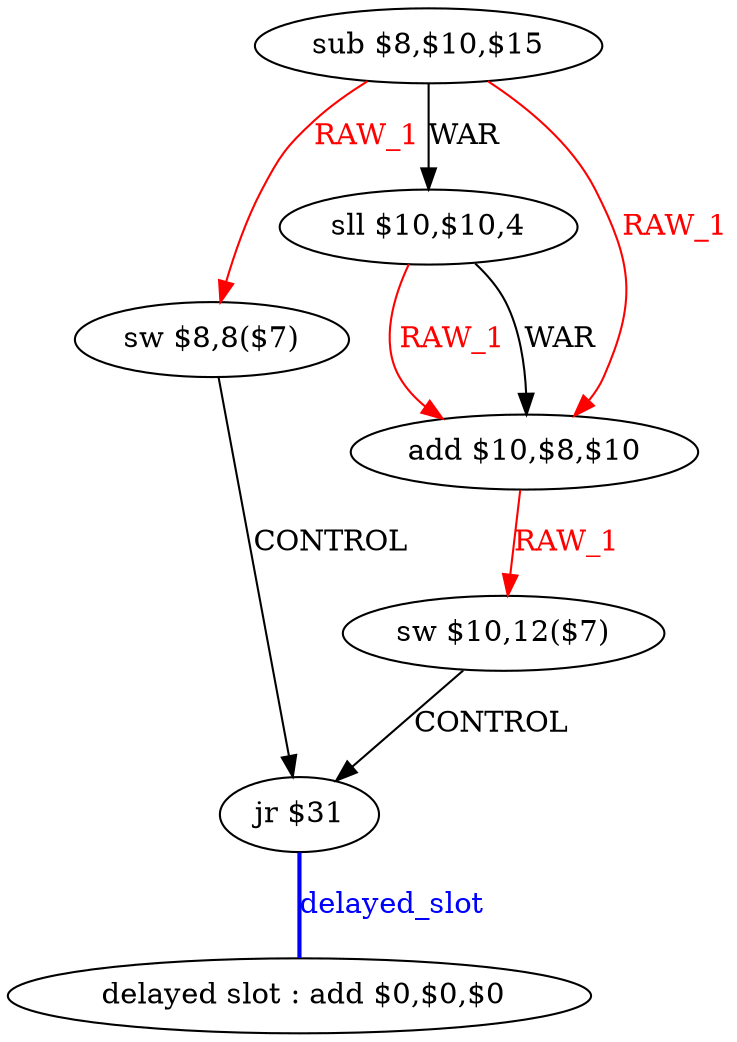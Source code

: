 digraph G1 {
node [shape = ellipse];
i6 [label = " delayed slot : add $0,$0,$0"] ;
i5 ->  i6 [style = bold, dir= none, fontcolor = blue, color = blue, label= "delayed_slot"];
i5 [label = "jr $31"] ;
i0 [label = "sub $8,$10,$15"] ;
i0 ->  i3 [color = red, fontcolor = red, label= "RAW_1"];
i0 ->  i2 [color = red, fontcolor = red, label= "RAW_1"];
i0 ->  i1 [label= "WAR"];
i3 [label = "add $10,$8,$10"] ;
i3 ->  i4 [color = red, fontcolor = red, label= "RAW_1"];
i4 [label = "sw $10,12($7)"] ;
i4 ->  i5 [label= "CONTROL"];
i2 [label = "sw $8,8($7)"] ;
i2 ->  i5 [label= "CONTROL"];
i1 [label = "sll $10,$10,4"] ;
i1 ->  i3 [color = red, fontcolor = red, label= "RAW_1"];
i1 ->  i3 [label= "WAR"];
}
